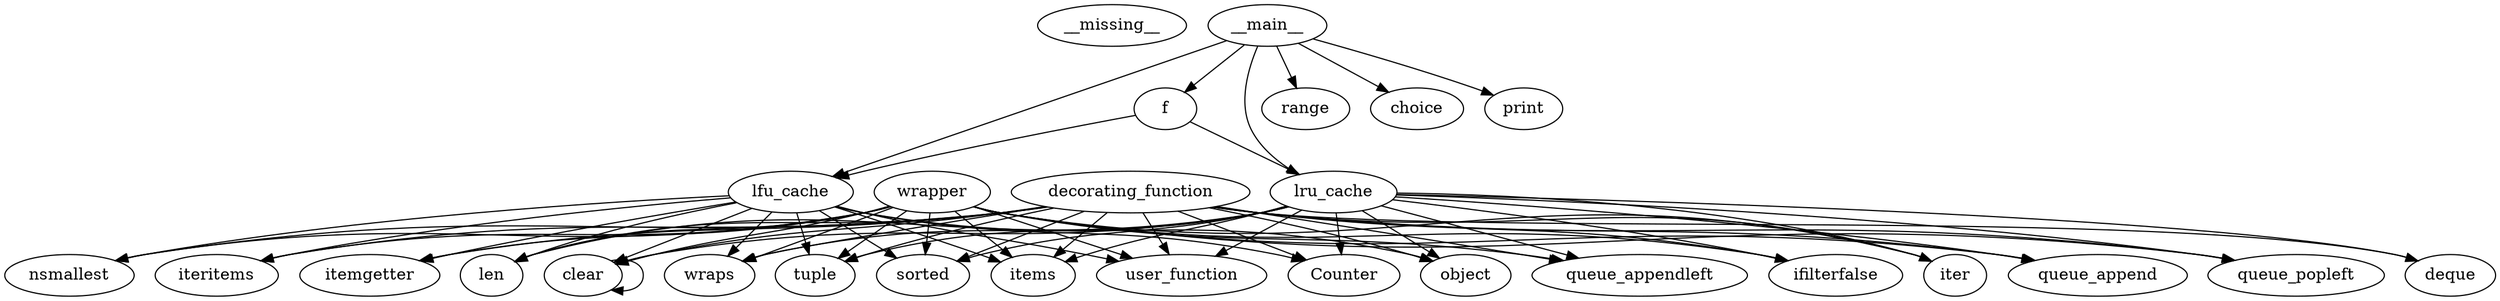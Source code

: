digraph  {
__missing__;
wrapper;
tuple;
sorted;
items;
queue_append;
user_function;
len;
queue_popleft;
clear;
queue_appendleft;
ifilterfalse;
iter;
wraps;
decorating_function;
deque;
Counter;
object;
lru_cache;
nsmallest;
iteritems;
itemgetter;
lfu_cache;
f;
__main__;
range;
choice;
print;
wrapper -> tuple;
wrapper -> sorted;
wrapper -> items;
wrapper -> queue_append;
wrapper -> user_function;
wrapper -> len;
wrapper -> queue_popleft;
wrapper -> clear;
wrapper -> queue_appendleft;
wrapper -> ifilterfalse;
wrapper -> iter;
wrapper -> wraps;
wrapper -> nsmallest;
wrapper -> iteritems;
wrapper -> itemgetter;
clear -> clear;
decorating_function -> deque;
decorating_function -> Counter;
decorating_function -> object;
decorating_function -> tuple;
decorating_function -> sorted;
decorating_function -> items;
decorating_function -> queue_append;
decorating_function -> user_function;
decorating_function -> len;
decorating_function -> queue_popleft;
decorating_function -> clear;
decorating_function -> queue_appendleft;
decorating_function -> ifilterfalse;
decorating_function -> iter;
decorating_function -> wraps;
decorating_function -> nsmallest;
decorating_function -> iteritems;
decorating_function -> itemgetter;
lru_cache -> deque;
lru_cache -> Counter;
lru_cache -> object;
lru_cache -> tuple;
lru_cache -> sorted;
lru_cache -> items;
lru_cache -> queue_append;
lru_cache -> user_function;
lru_cache -> len;
lru_cache -> queue_popleft;
lru_cache -> clear;
lru_cache -> queue_appendleft;
lru_cache -> ifilterfalse;
lru_cache -> iter;
lru_cache -> wraps;
lfu_cache -> Counter;
lfu_cache -> object;
lfu_cache -> tuple;
lfu_cache -> sorted;
lfu_cache -> items;
lfu_cache -> user_function;
lfu_cache -> len;
lfu_cache -> nsmallest;
lfu_cache -> iteritems;
lfu_cache -> itemgetter;
lfu_cache -> wraps;
lfu_cache -> clear;
f -> lru_cache;
f -> lfu_cache;
__main__ -> lru_cache;
__main__ -> range;
__main__ -> f;
__main__ -> choice;
__main__ -> print;
__main__ -> lfu_cache;
}
